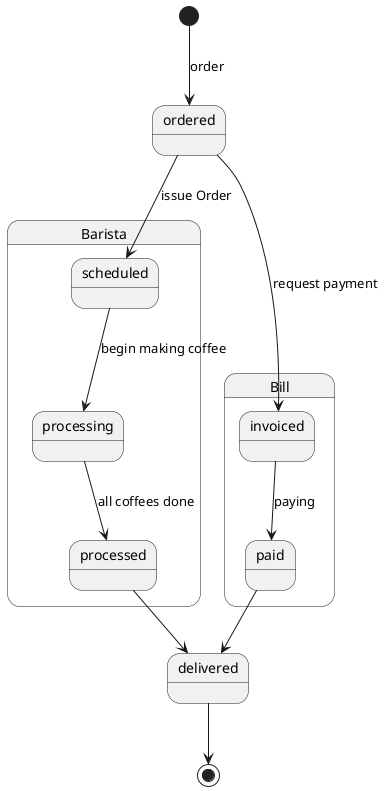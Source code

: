 @startuml
state ordered
state delivered

state Bill {
  state invoiced
  state paid
  invoiced --> paid : paying
}

state Barista {
  state scheduled
  state processing
  state processed

  scheduled --> processing : begin making coffee
  processing --> processed : all coffees done
  processed --> delivered
}

[*] --> ordered : order
ordered --> invoiced : request payment
paid --> delivered
ordered --> scheduled : issue Order
delivered --> [*]
@enduml